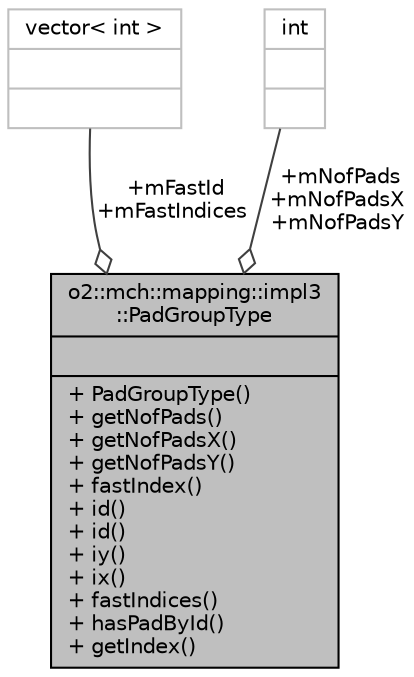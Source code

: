 digraph "o2::mch::mapping::impl3::PadGroupType"
{
 // INTERACTIVE_SVG=YES
  bgcolor="transparent";
  edge [fontname="Helvetica",fontsize="10",labelfontname="Helvetica",labelfontsize="10"];
  node [fontname="Helvetica",fontsize="10",shape=record];
  Node1 [label="{o2::mch::mapping::impl3\l::PadGroupType\n||+ PadGroupType()\l+ getNofPads()\l+ getNofPadsX()\l+ getNofPadsY()\l+ fastIndex()\l+ id()\l+ id()\l+ iy()\l+ ix()\l+ fastIndices()\l+ hasPadById()\l+ getIndex()\l}",height=0.2,width=0.4,color="black", fillcolor="grey75", style="filled" fontcolor="black"];
  Node2 -> Node1 [color="grey25",fontsize="10",style="solid",label=" +mFastId\n+mFastIndices" ,arrowhead="odiamond",fontname="Helvetica"];
  Node2 [label="{vector\< int \>\n||}",height=0.2,width=0.4,color="grey75"];
  Node3 -> Node1 [color="grey25",fontsize="10",style="solid",label=" +mNofPads\n+mNofPadsX\n+mNofPadsY" ,arrowhead="odiamond",fontname="Helvetica"];
  Node3 [label="{int\n||}",height=0.2,width=0.4,color="grey75"];
}
